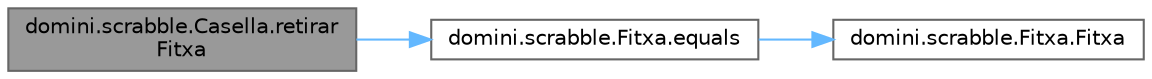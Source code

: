 digraph "domini.scrabble.Casella.retirarFitxa"
{
 // INTERACTIVE_SVG=YES
 // LATEX_PDF_SIZE
  bgcolor="transparent";
  edge [fontname=Helvetica,fontsize=10,labelfontname=Helvetica,labelfontsize=10];
  node [fontname=Helvetica,fontsize=10,shape=box,height=0.2,width=0.4];
  rankdir="LR";
  Node1 [id="Node000001",label="domini.scrabble.Casella.retirar\lFitxa",height=0.2,width=0.4,color="gray40", fillcolor="grey60", style="filled", fontcolor="black",tooltip="Treure fitxa de la casella."];
  Node1 -> Node2 [id="edge1_Node000001_Node000002",color="steelblue1",style="solid",tooltip=" "];
  Node2 [id="Node000002",label="domini.scrabble.Fitxa.equals",height=0.2,width=0.4,color="grey40", fillcolor="white", style="filled",URL="$classdomini_1_1scrabble_1_1_fitxa.html#a71d279974b0e03a2865efc28229403ff",tooltip="Compara un objecte amb una instància de Fitxa."];
  Node2 -> Node3 [id="edge2_Node000002_Node000003",color="steelblue1",style="solid",tooltip=" "];
  Node3 [id="Node000003",label="domini.scrabble.Fitxa.Fitxa",height=0.2,width=0.4,color="grey40", fillcolor="white", style="filled",URL="$classdomini_1_1scrabble_1_1_fitxa.html#af0f9ae950a7802db8313cd71c45de3f2",tooltip="Constructor de la classe Fitxa."];
}
